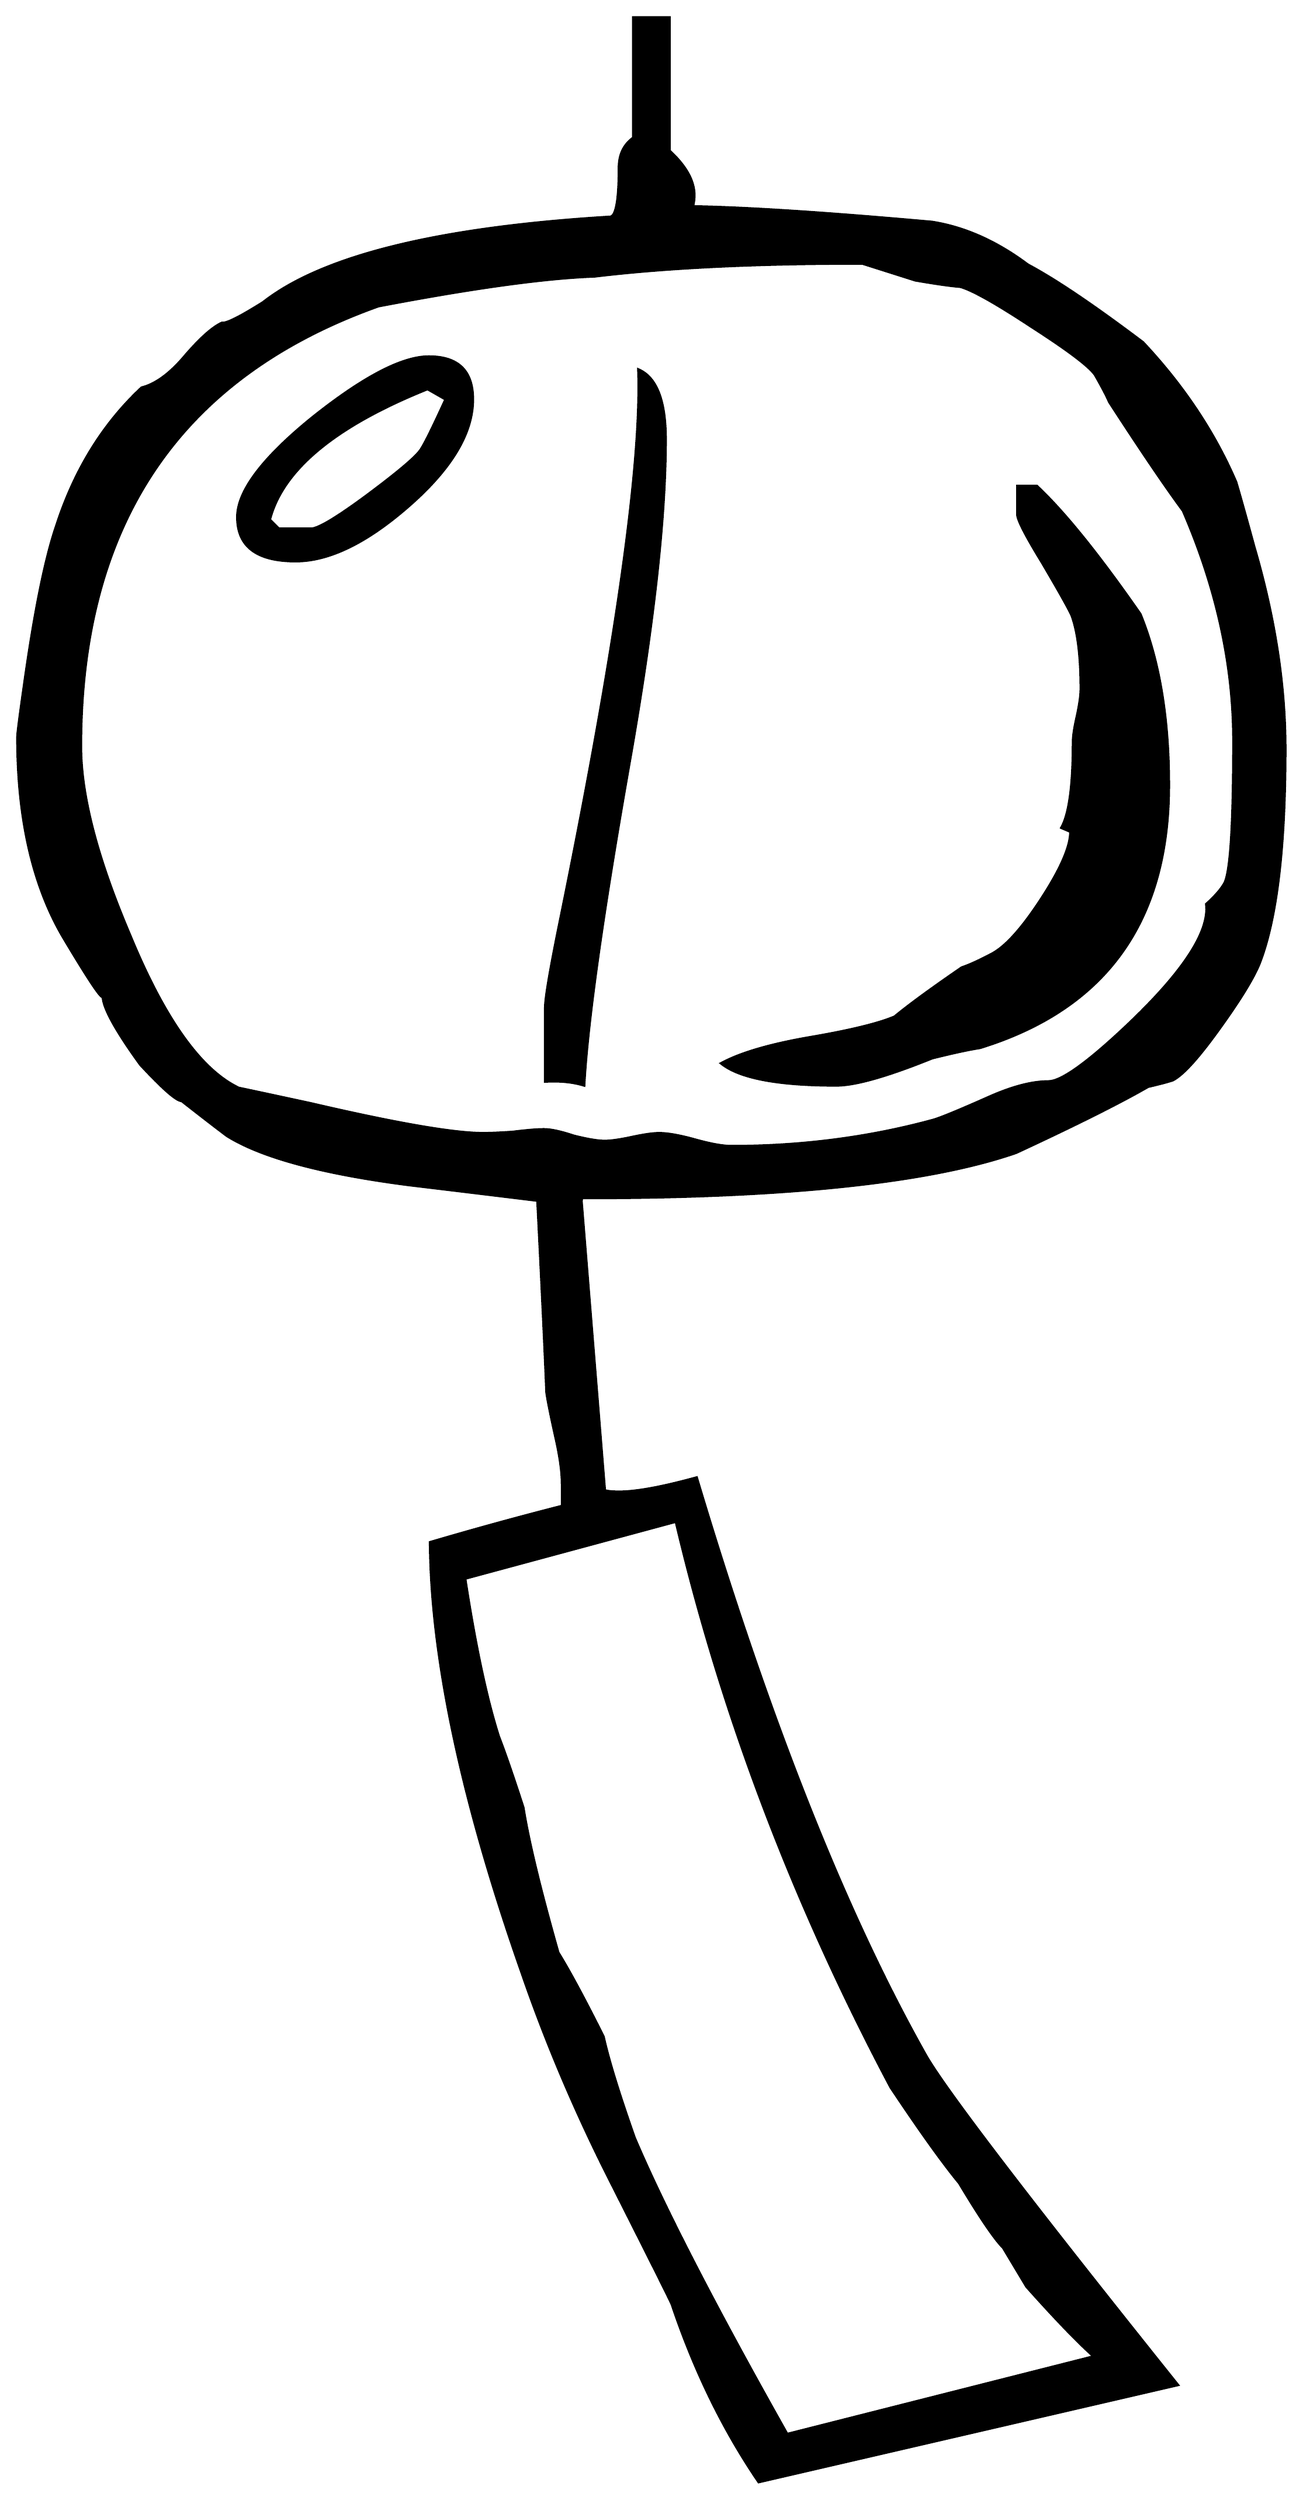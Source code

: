 


\begin{tikzpicture}[y=0.80pt, x=0.80pt, yscale=-1.0, xscale=1.0, inner sep=0pt, outer sep=0pt]
\begin{scope}[shift={(100.0,1693.0)},nonzero rule]
  \path[draw=.,fill=.,line width=1.600pt] (1062.0,-956.0) ..
    controls (1062.0,-879.333) and (1055.333,-824.0) ..
    (1042.0,-790.0) .. controls (1037.333,-778.667) and
    (1027.333,-762.333) .. (1012.0,-741.0) .. controls
    (995.333,-717.667) and (983.0,-704.0) .. (975.0,-700.0) ..
    controls (971.0,-698.667) and (964.667,-697.0) .. (956.0,-695.0)
    .. controls (934.0,-682.333) and (900.0,-665.333) ..
    (854.0,-644.0) .. controls (786.667,-620.667) and (675.333,-609.0)
    .. (520.0,-609.0) -- (519.0,-610.0) .. controls
    (518.333,-609.333) and (518.0,-608.0) .. (518.0,-606.0) --
    (536.0,-383.0) .. controls (538.667,-382.333) and (542.333,-382.0)
    .. (547.0,-382.0) .. controls (560.333,-382.0) and
    (580.333,-385.667) .. (607.0,-393.0) .. controls (663.0,-205.667)
    and (722.0,-57.0) .. (784.0,53.0) .. controls (798.667,79.0)
    and (863.667,164.0) .. (979.0,308.0) -- (655.0,383.0) ..
    controls (627.667,343.0) and (605.333,297.333) .. (588.0,246.0) ..
    controls (588.0,245.333) and (572.0,213.333) .. (540.0,150.0) ..
    controls (513.333,97.333) and (490.667,44.0) .. (472.0,-10.0) ..
    controls (425.333,-142.667) and (401.667,-253.667) .. (401.0,-343.0)
    .. controls (435.0,-353.0) and (469.0,-362.333) ..
    (503.0,-371.0) -- (503.0,-388.0) .. controls (503.0,-397.333)
    and (501.333,-409.333) .. (498.0,-424.0) .. controls
    (494.0,-442.0) and (491.667,-453.667) .. (491.0,-459.0) ..
    controls (489.667,-491.667) and (487.333,-541.0) .. (484.0,-607.0)
    .. controls (451.333,-611.0) and (418.333,-615.0) ..
    (385.0,-619.0) .. controls (317.667,-627.667) and (270.667,-640.333)
    .. (244.0,-657.0) .. controls (236.0,-663.0) and
    (224.333,-672.0) .. (209.0,-684.0) .. controls (205.0,-684.0)
    and (194.333,-693.333) .. (177.0,-712.0) .. controls
    (157.667,-738.667) and (148.0,-756.333) .. (148.0,-765.0) ..
    controls (148.0,-761.0) and (137.667,-776.333) .. (117.0,-811.0)
    .. controls (93.667,-851.0) and (82.0,-902.333) .. (82.0,-965.0)
    .. controls (82.0,-967.667) and (83.667,-980.667) ..
    (87.0,-1004.0) .. controls (95.0,-1061.333) and
    (103.333,-1102.667) .. (112.0,-1128.0) .. controls
    (126.0,-1171.333) and (148.0,-1207.0) .. (178.0,-1235.0) ..
    controls (188.667,-1237.667) and (199.667,-1245.667) ..
    (211.0,-1259.0) .. controls (223.0,-1273.0) and
    (232.667,-1281.667) .. (240.0,-1285.0) .. controls
    (243.333,-1284.333) and (254.0,-1289.667) .. (272.0,-1301.0) ..
    controls (318.0,-1337.0) and (407.667,-1359.0) ..
    (541.0,-1367.0) .. controls (545.0,-1369.0) and
    (547.0,-1381.667) .. (547.0,-1405.0) .. controls
    (547.0,-1415.0) and (550.667,-1422.667) .. (558.0,-1428.0) --
    (558.0,-1521.0) -- (586.0,-1521.0) -- (586.0,-1418.0) ..
    controls (602.0,-1403.333) and (608.0,-1389.0) ..
    (604.0,-1375.0) .. controls (645.333,-1374.333) and
    (707.0,-1370.333) .. (789.0,-1363.0) .. controls
    (814.333,-1359.0) and (839.0,-1348.0) .. (863.0,-1330.0) ..
    controls (884.333,-1318.667) and (914.0,-1298.667) ..
    (952.0,-1270.0) .. controls (983.333,-1236.667) and
    (1007.333,-1200.667) .. (1024.0,-1162.0) .. controls
    (1027.333,-1150.667) and (1032.0,-1134.0) .. (1038.0,-1112.0) ..
    controls (1054.0,-1057.333) and (1062.0,-1005.333) ..
    (1062.0,-956.0) -- cycle(1022.0,-962.0) .. controls
    (1022.0,-1020.667) and (1009.0,-1080.0) .. (983.0,-1140.0) ..
    controls (969.667,-1158.0) and (950.667,-1186.0) ..
    (926.0,-1224.0) .. controls (924.0,-1228.667) and
    (920.333,-1235.667) .. (915.0,-1245.0) .. controls
    (910.333,-1251.667) and (894.0,-1264.0) .. (866.0,-1282.0) ..
    controls (838.667,-1300.0) and (820.333,-1310.333) ..
    (811.0,-1313.0) .. controls (803.0,-1313.667) and
    (791.333,-1315.333) .. (776.0,-1318.0) .. controls
    (748.667,-1326.667) and (735.0,-1331.0) .. (735.0,-1331.0) ..
    controls (652.333,-1331.0) and (583.333,-1327.667) ..
    (528.0,-1321.0) .. controls (490.0,-1319.667) and
    (434.333,-1312.0) .. (361.0,-1298.0) .. controls
    (207.667,-1243.333) and (131.0,-1130.0) .. (131.0,-958.0) ..
    controls (131.0,-920.0) and (143.667,-871.333) .. (169.0,-812.0)
    .. controls (195.667,-747.333) and (223.667,-708.0) ..
    (253.0,-694.0) .. controls (265.667,-691.333) and (284.333,-687.333)
    .. (309.0,-682.0) .. controls (375.0,-666.667) and
    (419.333,-659.0) .. (442.0,-659.0) .. controls (447.333,-659.0)
    and (455.0,-659.333) .. (465.0,-660.0) .. controls
    (475.667,-661.333) and (483.667,-662.0) .. (489.0,-662.0) ..
    controls (494.333,-662.0) and (502.0,-660.333) .. (512.0,-657.0)
    .. controls (522.667,-654.333) and (530.667,-653.0) ..
    (536.0,-653.0) .. controls (540.667,-653.0) and (547.667,-654.0)
    .. (557.0,-656.0) .. controls (566.333,-658.0) and
    (573.333,-659.0) .. (578.0,-659.0) .. controls (584.667,-659.0)
    and (594.0,-657.333) .. (606.0,-654.0) .. controls
    (618.0,-650.667) and (627.333,-649.0) .. (634.0,-649.0) ..
    controls (688.0,-649.0) and (739.667,-655.667) .. (789.0,-669.0)
    .. controls (794.333,-670.333) and (809.0,-676.333) ..
    (833.0,-687.0) .. controls (851.0,-695.0) and (866.333,-699.0)
    .. (879.0,-699.0) .. controls (888.333,-699.0) and
    (907.0,-712.0) .. (935.0,-738.0) .. controls (981.667,-781.333)
    and (1003.667,-814.0) .. (1001.0,-836.0) .. controls
    (1007.667,-842.0) and (1012.333,-847.333) .. (1015.0,-852.0) ..
    controls (1019.667,-860.667) and (1022.0,-897.333) ..
    (1022.0,-962.0) -- cycle(914.0,286.0) .. controls
    (901.333,274.667) and (884.0,256.667) .. (862.0,232.0) .. controls
    (858.0,225.333) and (852.0,215.333) .. (844.0,202.0) .. controls
    (837.333,195.333) and (826.0,178.667) .. (810.0,152.0) .. controls
    (797.333,136.667) and (779.667,112.0) .. (757.0,78.0) .. controls
    (681.667,-64.0) and (626.333,-209.667) .. (591.0,-359.0) --
    (428.0,-315.0) .. controls (436.0,-263.0) and (444.667,-222.333)
    .. (454.0,-193.0) .. controls (458.667,-181.0) and
    (465.0,-162.667) .. (473.0,-138.0) .. controls (477.0,-112.667)
    and (486.0,-75.333) .. (500.0,-26.0) .. controls (508.667,-12.0)
    and (520.333,9.667) .. (535.0,39.0) .. controls (539.0,57.0) and
    (547.0,83.0) .. (559.0,117.0) .. controls (581.667,170.333) and
    (621.0,246.667) .. (677.0,346.0) -- (914.0,286.0) --
    cycle(972.0,-928.0) .. controls (972.0,-822.667) and
    (923.333,-755.0) .. (826.0,-725.0) .. controls (817.333,-723.667)
    and (805.0,-721.0) .. (789.0,-717.0) .. controls
    (754.333,-703.0) and (729.667,-696.0) .. (715.0,-696.0) ..
    controls (669.667,-696.0) and (640.0,-701.667) .. (626.0,-713.0)
    .. controls (640.667,-721.0) and (663.333,-727.667) ..
    (694.0,-733.0) .. controls (725.333,-738.333) and (747.333,-743.667)
    .. (760.0,-749.0) .. controls (771.333,-758.333) and
    (788.667,-771.0) .. (812.0,-787.0) .. controls (818.0,-789.0)
    and (826.0,-792.667) .. (836.0,-798.0) .. controls
    (846.667,-804.0) and (859.333,-818.333) .. (874.0,-841.0) ..
    controls (888.667,-863.667) and (896.0,-880.667) .. (896.0,-892.0)
    -- (889.0,-895.0) .. controls (895.0,-905.667) and
    (898.0,-927.667) .. (898.0,-961.0) .. controls (898.0,-965.667)
    and (899.0,-972.333) .. (901.0,-981.0) .. controls
    (903.0,-990.333) and (904.0,-997.333) .. (904.0,-1002.0) ..
    controls (904.0,-1027.333) and (901.667,-1046.333) ..
    (897.0,-1059.0) .. controls (895.0,-1063.667) and
    (887.333,-1077.333) .. (874.0,-1100.0) .. controls
    (861.333,-1120.667) and (855.0,-1133.0) .. (855.0,-1137.0) --
    (855.0,-1159.0) -- (870.0,-1159.0) .. controls
    (891.333,-1139.0) and (918.0,-1106.0) .. (950.0,-1060.0) ..
    controls (964.667,-1024.0) and (972.0,-980.0) ..
    (972.0,-928.0) -- cycle(434.0,-1226.0) .. controls
    (434.0,-1200.0) and (417.667,-1172.667) .. (385.0,-1144.0) ..
    controls (352.333,-1115.333) and (323.0,-1101.0) ..
    (297.0,-1101.0) .. controls (267.0,-1101.0) and
    (252.0,-1112.333) .. (252.0,-1135.0) .. controls
    (252.0,-1155.0) and (271.333,-1180.667) .. (310.0,-1212.0) ..
    controls (349.333,-1243.333) and (379.333,-1259.0) ..
    (400.0,-1259.0) .. controls (422.667,-1259.0) and
    (434.0,-1248.0) .. (434.0,-1226.0) -- cycle(583.0,-1195.0)
    .. controls (583.0,-1134.333) and (573.667,-1051.0) ..
    (555.0,-945.0) .. controls (534.333,-827.667) and (522.667,-744.667)
    .. (520.0,-696.0) .. controls (511.333,-698.667) and
    (501.333,-699.667) .. (490.0,-699.0) -- (490.0,-756.0) ..
    controls (490.0,-763.333) and (493.667,-785.0) .. (501.0,-821.0)
    .. controls (544.333,-1033.0) and (564.667,-1175.667) ..
    (562.0,-1249.0) .. controls (576.0,-1243.0) and
    (583.0,-1225.0) .. (583.0,-1195.0) -- cycle(413.0,-1226.0)
    -- (399.0,-1234.0) .. controls (327.667,-1205.333) and
    (287.0,-1171.667) .. (277.0,-1133.0) -- (284.0,-1126.0) --
    (309.0,-1126.0) .. controls (314.333,-1126.0) and
    (328.333,-1134.333) .. (351.0,-1151.0) .. controls
    (374.333,-1168.333) and (388.333,-1180.0) .. (393.0,-1186.0) ..
    controls (395.667,-1189.333) and (402.333,-1202.667) ..
    (413.0,-1226.0) -- cycle;
\end{scope}

\end{tikzpicture}

